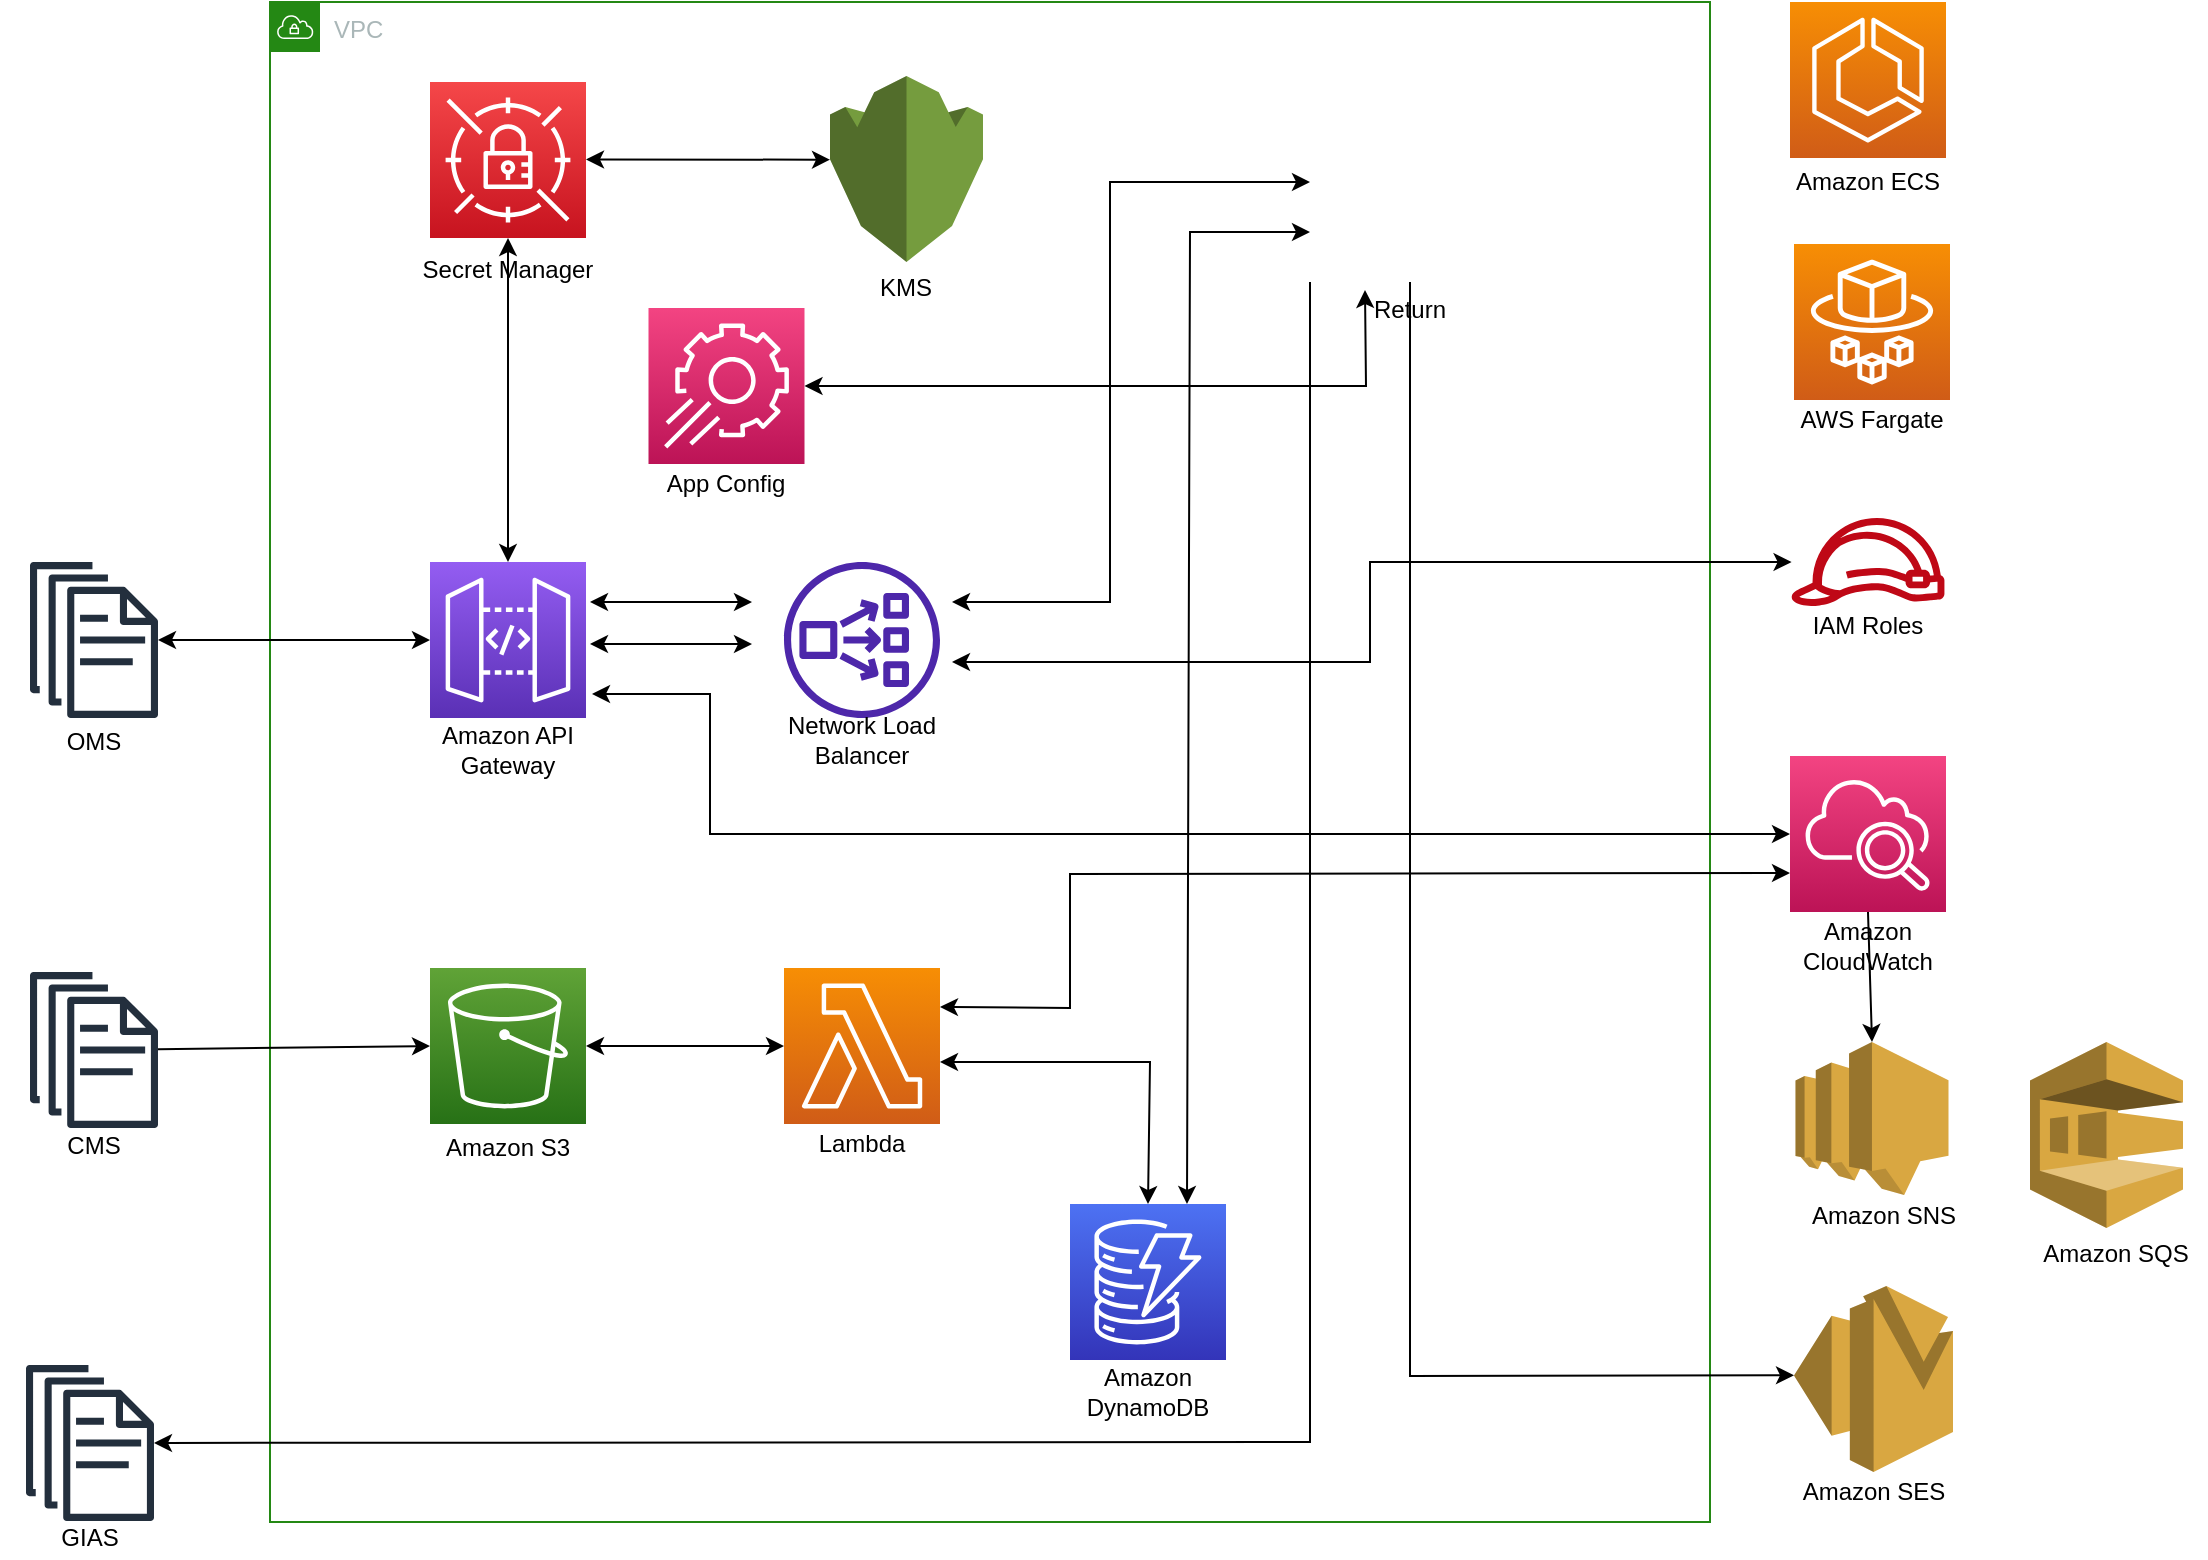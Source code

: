 <mxfile version="20.8.20" type="github">
  <diagram id="GOge8KaE7draZ93yZW2G" name="第 1 页">
    <mxGraphModel dx="2284" dy="802" grid="1" gridSize="10" guides="1" tooltips="1" connect="1" arrows="1" fold="1" page="1" pageScale="1" pageWidth="850" pageHeight="1100" math="0" shadow="0">
      <root>
        <mxCell id="0" />
        <mxCell id="1" parent="0" />
        <mxCell id="2iRC5-7iKpfMeXqLxetu-1" value="VPC" style="points=[[0,0],[0.25,0],[0.5,0],[0.75,0],[1,0],[1,0.25],[1,0.5],[1,0.75],[1,1],[0.75,1],[0.5,1],[0.25,1],[0,1],[0,0.75],[0,0.5],[0,0.25]];outlineConnect=0;gradientColor=none;html=1;whiteSpace=wrap;fontSize=12;fontStyle=0;container=1;pointerEvents=0;collapsible=0;recursiveResize=0;shape=mxgraph.aws4.group;grIcon=mxgraph.aws4.group_vpc;strokeColor=#248814;fillColor=none;verticalAlign=top;align=left;spacingLeft=30;fontColor=#AAB7B8;dashed=0;" parent="1" vertex="1">
          <mxGeometry x="120" y="160" width="720" height="760" as="geometry" />
        </mxCell>
        <mxCell id="2iRC5-7iKpfMeXqLxetu-4" value="" style="sketch=0;points=[[0,0,0],[0.25,0,0],[0.5,0,0],[0.75,0,0],[1,0,0],[0,1,0],[0.25,1,0],[0.5,1,0],[0.75,1,0],[1,1,0],[0,0.25,0],[0,0.5,0],[0,0.75,0],[1,0.25,0],[1,0.5,0],[1,0.75,0]];outlineConnect=0;fontColor=#232F3E;gradientColor=#F54749;gradientDirection=north;fillColor=#C7131F;strokeColor=#ffffff;dashed=0;verticalLabelPosition=bottom;verticalAlign=top;align=center;html=1;fontSize=12;fontStyle=0;aspect=fixed;shape=mxgraph.aws4.resourceIcon;resIcon=mxgraph.aws4.secrets_manager;" parent="2iRC5-7iKpfMeXqLxetu-1" vertex="1">
          <mxGeometry x="80" y="40" width="78" height="78" as="geometry" />
        </mxCell>
        <mxCell id="2iRC5-7iKpfMeXqLxetu-5" value="Secret Manager" style="whiteSpace=wrap;html=1;fillColor=none;strokeColor=none;" parent="2iRC5-7iKpfMeXqLxetu-1" vertex="1">
          <mxGeometry x="74" y="124" width="90" height="20" as="geometry" />
        </mxCell>
        <mxCell id="2iRC5-7iKpfMeXqLxetu-6" value="" style="sketch=0;points=[[0,0,0],[0.25,0,0],[0.5,0,0],[0.75,0,0],[1,0,0],[0,1,0],[0.25,1,0],[0.5,1,0],[0.75,1,0],[1,1,0],[0,0.25,0],[0,0.5,0],[0,0.75,0],[1,0.25,0],[1,0.5,0],[1,0.75,0]];outlineConnect=0;fontColor=#232F3E;gradientColor=#60A337;gradientDirection=north;fillColor=#277116;strokeColor=#ffffff;dashed=0;verticalLabelPosition=bottom;verticalAlign=top;align=center;html=1;fontSize=12;fontStyle=0;aspect=fixed;shape=mxgraph.aws4.resourceIcon;resIcon=mxgraph.aws4.s3;" parent="2iRC5-7iKpfMeXqLxetu-1" vertex="1">
          <mxGeometry x="80" y="483" width="78" height="78" as="geometry" />
        </mxCell>
        <mxCell id="2iRC5-7iKpfMeXqLxetu-7" value="Amazon S3" style="whiteSpace=wrap;html=1;fillColor=none;strokeColor=none;" parent="2iRC5-7iKpfMeXqLxetu-1" vertex="1">
          <mxGeometry x="74" y="563" width="90" height="20" as="geometry" />
        </mxCell>
        <mxCell id="2iRC5-7iKpfMeXqLxetu-8" value="" style="sketch=0;points=[[0,0,0],[0.25,0,0],[0.5,0,0],[0.75,0,0],[1,0,0],[0,1,0],[0.25,1,0],[0.5,1,0],[0.75,1,0],[1,1,0],[0,0.25,0],[0,0.5,0],[0,0.75,0],[1,0.25,0],[1,0.5,0],[1,0.75,0]];outlineConnect=0;fontColor=#232F3E;gradientColor=#945DF2;gradientDirection=north;fillColor=#5A30B5;strokeColor=#ffffff;dashed=0;verticalLabelPosition=bottom;verticalAlign=top;align=center;html=1;fontSize=12;fontStyle=0;aspect=fixed;shape=mxgraph.aws4.resourceIcon;resIcon=mxgraph.aws4.api_gateway;" parent="2iRC5-7iKpfMeXqLxetu-1" vertex="1">
          <mxGeometry x="80" y="280" width="78" height="78" as="geometry" />
        </mxCell>
        <mxCell id="2iRC5-7iKpfMeXqLxetu-9" value="Amazon API&lt;br&gt;Gateway" style="whiteSpace=wrap;html=1;fillColor=none;strokeColor=none;" parent="2iRC5-7iKpfMeXqLxetu-1" vertex="1">
          <mxGeometry x="74" y="358" width="90" height="32" as="geometry" />
        </mxCell>
        <mxCell id="2iRC5-7iKpfMeXqLxetu-10" value="" style="sketch=0;outlineConnect=0;fontColor=#232F3E;gradientColor=none;fillColor=#4D27AA;strokeColor=none;dashed=0;verticalLabelPosition=bottom;verticalAlign=top;align=center;html=1;fontSize=12;fontStyle=0;aspect=fixed;pointerEvents=1;shape=mxgraph.aws4.network_load_balancer;" parent="2iRC5-7iKpfMeXqLxetu-1" vertex="1">
          <mxGeometry x="257" y="280" width="78" height="78" as="geometry" />
        </mxCell>
        <mxCell id="2iRC5-7iKpfMeXqLxetu-16" value="KMS" style="whiteSpace=wrap;html=1;fillColor=none;strokeColor=none;" parent="2iRC5-7iKpfMeXqLxetu-1" vertex="1">
          <mxGeometry x="273.25" y="133" width="90" height="20" as="geometry" />
        </mxCell>
        <mxCell id="2iRC5-7iKpfMeXqLxetu-24" value="" style="sketch=0;points=[[0,0,0],[0.25,0,0],[0.5,0,0],[0.75,0,0],[1,0,0],[0,1,0],[0.25,1,0],[0.5,1,0],[0.75,1,0],[1,1,0],[0,0.25,0],[0,0.5,0],[0,0.75,0],[1,0.25,0],[1,0.5,0],[1,0.75,0]];outlineConnect=0;fontColor=#232F3E;gradientColor=#4D72F3;gradientDirection=north;fillColor=#3334B9;strokeColor=#ffffff;dashed=0;verticalLabelPosition=bottom;verticalAlign=top;align=center;html=1;fontSize=12;fontStyle=0;aspect=fixed;shape=mxgraph.aws4.resourceIcon;resIcon=mxgraph.aws4.dynamodb;" parent="2iRC5-7iKpfMeXqLxetu-1" vertex="1">
          <mxGeometry x="400" y="601" width="78" height="78" as="geometry" />
        </mxCell>
        <mxCell id="2iRC5-7iKpfMeXqLxetu-25" value="" style="shape=image;html=1;verticalAlign=top;verticalLabelPosition=bottom;labelBackgroundColor=#ffffff;imageAspect=0;aspect=fixed;image=https://cdn0.iconfinder.com/data/icons/social-media-2104/24/social_media_social_media_logo_docker-128.png;fillColor=none;" parent="2iRC5-7iKpfMeXqLxetu-1" vertex="1">
          <mxGeometry x="520" y="40" width="100" height="100" as="geometry" />
        </mxCell>
        <mxCell id="2iRC5-7iKpfMeXqLxetu-26" value="" style="sketch=0;points=[[0,0,0],[0.25,0,0],[0.5,0,0],[0.75,0,0],[1,0,0],[0,1,0],[0.25,1,0],[0.5,1,0],[0.75,1,0],[1,1,0],[0,0.25,0],[0,0.5,0],[0,0.75,0],[1,0.25,0],[1,0.5,0],[1,0.75,0]];outlineConnect=0;fontColor=#232F3E;gradientColor=#F78E04;gradientDirection=north;fillColor=#D05C17;strokeColor=#ffffff;dashed=0;verticalLabelPosition=bottom;verticalAlign=top;align=center;html=1;fontSize=12;fontStyle=0;aspect=fixed;shape=mxgraph.aws4.resourceIcon;resIcon=mxgraph.aws4.lambda;" parent="2iRC5-7iKpfMeXqLxetu-1" vertex="1">
          <mxGeometry x="257" y="483" width="78" height="78" as="geometry" />
        </mxCell>
        <mxCell id="2iRC5-7iKpfMeXqLxetu-27" value="Lambda" style="whiteSpace=wrap;html=1;fillColor=none;strokeColor=none;" parent="2iRC5-7iKpfMeXqLxetu-1" vertex="1">
          <mxGeometry x="251" y="561" width="90" height="20" as="geometry" />
        </mxCell>
        <mxCell id="2iRC5-7iKpfMeXqLxetu-28" value="Return" style="whiteSpace=wrap;html=1;fillColor=none;strokeColor=none;" parent="2iRC5-7iKpfMeXqLxetu-1" vertex="1">
          <mxGeometry x="525" y="144" width="90" height="20" as="geometry" />
        </mxCell>
        <mxCell id="2iRC5-7iKpfMeXqLxetu-31" value="Network Load Balancer" style="whiteSpace=wrap;html=1;fillColor=none;strokeColor=none;" parent="2iRC5-7iKpfMeXqLxetu-1" vertex="1">
          <mxGeometry x="251" y="358" width="90" height="22" as="geometry" />
        </mxCell>
        <mxCell id="2iRC5-7iKpfMeXqLxetu-32" value="Amazon DynamoDB" style="whiteSpace=wrap;html=1;fillColor=none;strokeColor=none;" parent="2iRC5-7iKpfMeXqLxetu-1" vertex="1">
          <mxGeometry x="394" y="679" width="90" height="32" as="geometry" />
        </mxCell>
        <mxCell id="2iRC5-7iKpfMeXqLxetu-51" value="" style="endArrow=classic;startArrow=classic;html=1;rounded=0;entryX=0.5;entryY=0;entryDx=0;entryDy=0;entryPerimeter=0;exitX=0.5;exitY=1;exitDx=0;exitDy=0;exitPerimeter=0;" parent="2iRC5-7iKpfMeXqLxetu-1" source="2iRC5-7iKpfMeXqLxetu-4" target="2iRC5-7iKpfMeXqLxetu-8" edge="1">
          <mxGeometry width="50" height="50" relative="1" as="geometry">
            <mxPoint x="150" y="190" as="sourcePoint" />
            <mxPoint x="286" y="190" as="targetPoint" />
          </mxGeometry>
        </mxCell>
        <mxCell id="2iRC5-7iKpfMeXqLxetu-52" value="" style="endArrow=classic;startArrow=classic;html=1;rounded=0;" parent="2iRC5-7iKpfMeXqLxetu-1" edge="1">
          <mxGeometry width="50" height="50" relative="1" as="geometry">
            <mxPoint x="160" y="300" as="sourcePoint" />
            <mxPoint x="241" y="300" as="targetPoint" />
          </mxGeometry>
        </mxCell>
        <mxCell id="2iRC5-7iKpfMeXqLxetu-54" value="" style="endArrow=classic;startArrow=classic;html=1;rounded=0;entryX=0;entryY=0.45;entryDx=0;entryDy=0;entryPerimeter=0;" parent="2iRC5-7iKpfMeXqLxetu-1" target="2iRC5-7iKpfMeXqLxetu-55" edge="1">
          <mxGeometry width="50" height="50" relative="1" as="geometry">
            <mxPoint x="158" y="78.71" as="sourcePoint" />
            <mxPoint x="257" y="79" as="targetPoint" />
          </mxGeometry>
        </mxCell>
        <mxCell id="2iRC5-7iKpfMeXqLxetu-55" value="" style="outlineConnect=0;dashed=0;verticalLabelPosition=bottom;verticalAlign=top;align=center;html=1;shape=mxgraph.aws3.kms;fillColor=#759C3E;gradientColor=none;" parent="2iRC5-7iKpfMeXqLxetu-1" vertex="1">
          <mxGeometry x="280" y="37" width="76.5" height="93" as="geometry" />
        </mxCell>
        <mxCell id="2iRC5-7iKpfMeXqLxetu-56" value="" style="endArrow=classic;startArrow=classic;html=1;rounded=0;entryX=0;entryY=0.5;entryDx=0;entryDy=0;" parent="2iRC5-7iKpfMeXqLxetu-1" target="2iRC5-7iKpfMeXqLxetu-25" edge="1">
          <mxGeometry width="50" height="50" relative="1" as="geometry">
            <mxPoint x="341" y="300" as="sourcePoint" />
            <mxPoint x="463" y="300.14" as="targetPoint" />
            <Array as="points">
              <mxPoint x="420" y="300" />
              <mxPoint x="420" y="90" />
            </Array>
          </mxGeometry>
        </mxCell>
        <mxCell id="2iRC5-7iKpfMeXqLxetu-58" value="" style="endArrow=classic;startArrow=classic;html=1;rounded=0;" parent="2iRC5-7iKpfMeXqLxetu-1" target="2iRC5-7iKpfMeXqLxetu-11" edge="1">
          <mxGeometry width="50" height="50" relative="1" as="geometry">
            <mxPoint x="341" y="330" as="sourcePoint" />
            <mxPoint x="463" y="330.14" as="targetPoint" />
            <Array as="points">
              <mxPoint x="550" y="330" />
              <mxPoint x="550" y="280" />
            </Array>
          </mxGeometry>
        </mxCell>
        <mxCell id="2iRC5-7iKpfMeXqLxetu-60" value="" style="endArrow=classic;startArrow=classic;html=1;rounded=0;exitX=1;exitY=0.5;exitDx=0;exitDy=0;exitPerimeter=0;" parent="2iRC5-7iKpfMeXqLxetu-1" source="2iRC5-7iKpfMeXqLxetu-6" target="2iRC5-7iKpfMeXqLxetu-26" edge="1">
          <mxGeometry width="50" height="50" relative="1" as="geometry">
            <mxPoint x="170" y="331" as="sourcePoint" />
            <mxPoint x="251" y="331" as="targetPoint" />
          </mxGeometry>
        </mxCell>
        <mxCell id="2iRC5-7iKpfMeXqLxetu-64" value="" style="endArrow=classic;startArrow=classic;html=1;rounded=0;entryX=0.5;entryY=0;entryDx=0;entryDy=0;entryPerimeter=0;" parent="2iRC5-7iKpfMeXqLxetu-1" target="2iRC5-7iKpfMeXqLxetu-24" edge="1">
          <mxGeometry width="50" height="50" relative="1" as="geometry">
            <mxPoint x="335" y="530" as="sourcePoint" />
            <mxPoint x="416.0" y="530" as="targetPoint" />
            <Array as="points">
              <mxPoint x="440" y="530" />
            </Array>
          </mxGeometry>
        </mxCell>
        <mxCell id="2iRC5-7iKpfMeXqLxetu-65" value="" style="endArrow=classic;startArrow=classic;html=1;rounded=0;entryX=0;entryY=0.75;entryDx=0;entryDy=0;exitX=0.75;exitY=0;exitDx=0;exitDy=0;exitPerimeter=0;" parent="2iRC5-7iKpfMeXqLxetu-1" source="2iRC5-7iKpfMeXqLxetu-24" target="2iRC5-7iKpfMeXqLxetu-25" edge="1">
          <mxGeometry width="50" height="50" relative="1" as="geometry">
            <mxPoint x="168" y="88.71" as="sourcePoint" />
            <mxPoint x="290" y="88.85" as="targetPoint" />
            <Array as="points">
              <mxPoint x="460" y="115" />
            </Array>
          </mxGeometry>
        </mxCell>
        <mxCell id="2iRC5-7iKpfMeXqLxetu-69" value="" style="sketch=0;points=[[0,0,0],[0.25,0,0],[0.5,0,0],[0.75,0,0],[1,0,0],[0,1,0],[0.25,1,0],[0.5,1,0],[0.75,1,0],[1,1,0],[0,0.25,0],[0,0.5,0],[0,0.75,0],[1,0.25,0],[1,0.5,0],[1,0.75,0]];points=[[0,0,0],[0.25,0,0],[0.5,0,0],[0.75,0,0],[1,0,0],[0,1,0],[0.25,1,0],[0.5,1,0],[0.75,1,0],[1,1,0],[0,0.25,0],[0,0.5,0],[0,0.75,0],[1,0.25,0],[1,0.5,0],[1,0.75,0]];outlineConnect=0;fontColor=#232F3E;gradientColor=#F34482;gradientDirection=north;fillColor=#BC1356;strokeColor=#ffffff;dashed=0;verticalLabelPosition=bottom;verticalAlign=top;align=center;html=1;fontSize=12;fontStyle=0;aspect=fixed;shape=mxgraph.aws4.resourceIcon;resIcon=mxgraph.aws4.app_config;" parent="2iRC5-7iKpfMeXqLxetu-1" vertex="1">
          <mxGeometry x="189.25" y="153" width="78" height="78" as="geometry" />
        </mxCell>
        <mxCell id="2iRC5-7iKpfMeXqLxetu-70" value="App Config" style="whiteSpace=wrap;html=1;fillColor=none;strokeColor=none;" parent="2iRC5-7iKpfMeXqLxetu-1" vertex="1">
          <mxGeometry x="183.25" y="231" width="90" height="20" as="geometry" />
        </mxCell>
        <mxCell id="2iRC5-7iKpfMeXqLxetu-72" value="" style="endArrow=classic;startArrow=classic;html=1;rounded=0;exitX=1;exitY=0.5;exitDx=0;exitDy=0;exitPerimeter=0;entryX=0.25;entryY=0;entryDx=0;entryDy=0;" parent="2iRC5-7iKpfMeXqLxetu-1" source="2iRC5-7iKpfMeXqLxetu-69" target="2iRC5-7iKpfMeXqLxetu-28" edge="1">
          <mxGeometry width="50" height="50" relative="1" as="geometry">
            <mxPoint x="500" y="340" as="sourcePoint" />
            <mxPoint x="550" y="290" as="targetPoint" />
            <Array as="points">
              <mxPoint x="548" y="192" />
            </Array>
          </mxGeometry>
        </mxCell>
        <mxCell id="2iRC5-7iKpfMeXqLxetu-11" value="" style="sketch=0;outlineConnect=0;fontColor=#232F3E;gradientColor=none;fillColor=#BF0816;strokeColor=none;dashed=0;verticalLabelPosition=bottom;verticalAlign=top;align=center;html=1;fontSize=12;fontStyle=0;aspect=fixed;pointerEvents=1;shape=mxgraph.aws4.role;" parent="1" vertex="1">
          <mxGeometry x="880" y="418" width="78" height="44" as="geometry" />
        </mxCell>
        <mxCell id="2iRC5-7iKpfMeXqLxetu-13" value="" style="sketch=0;points=[[0,0,0],[0.25,0,0],[0.5,0,0],[0.75,0,0],[1,0,0],[0,1,0],[0.25,1,0],[0.5,1,0],[0.75,1,0],[1,1,0],[0,0.25,0],[0,0.5,0],[0,0.75,0],[1,0.25,0],[1,0.5,0],[1,0.75,0]];points=[[0,0,0],[0.25,0,0],[0.5,0,0],[0.75,0,0],[1,0,0],[0,1,0],[0.25,1,0],[0.5,1,0],[0.75,1,0],[1,1,0],[0,0.25,0],[0,0.5,0],[0,0.75,0],[1,0.25,0],[1,0.5,0],[1,0.75,0]];outlineConnect=0;fontColor=#232F3E;gradientColor=#F34482;gradientDirection=north;fillColor=#BC1356;strokeColor=#ffffff;dashed=0;verticalLabelPosition=bottom;verticalAlign=top;align=center;html=1;fontSize=12;fontStyle=0;aspect=fixed;shape=mxgraph.aws4.resourceIcon;resIcon=mxgraph.aws4.cloudwatch_2;" parent="1" vertex="1">
          <mxGeometry x="880" y="537" width="78" height="78" as="geometry" />
        </mxCell>
        <mxCell id="2iRC5-7iKpfMeXqLxetu-18" value="" style="sketch=0;points=[[0,0,0],[0.25,0,0],[0.5,0,0],[0.75,0,0],[1,0,0],[0,1,0],[0.25,1,0],[0.5,1,0],[0.75,1,0],[1,1,0],[0,0.25,0],[0,0.5,0],[0,0.75,0],[1,0.25,0],[1,0.5,0],[1,0.75,0]];outlineConnect=0;fontColor=#232F3E;gradientColor=#F78E04;gradientDirection=north;fillColor=#D05C17;strokeColor=#ffffff;dashed=0;verticalLabelPosition=bottom;verticalAlign=top;align=center;html=1;fontSize=12;fontStyle=0;aspect=fixed;shape=mxgraph.aws4.resourceIcon;resIcon=mxgraph.aws4.ecs;" parent="1" vertex="1">
          <mxGeometry x="880" y="160" width="78" height="78" as="geometry" />
        </mxCell>
        <mxCell id="2iRC5-7iKpfMeXqLxetu-19" value="Amazon ECS" style="whiteSpace=wrap;html=1;fillColor=none;strokeColor=none;" parent="1" vertex="1">
          <mxGeometry x="874" y="240" width="90" height="20" as="geometry" />
        </mxCell>
        <mxCell id="2iRC5-7iKpfMeXqLxetu-20" value="" style="sketch=0;points=[[0,0,0],[0.25,0,0],[0.5,0,0],[0.75,0,0],[1,0,0],[0,1,0],[0.25,1,0],[0.5,1,0],[0.75,1,0],[1,1,0],[0,0.25,0],[0,0.5,0],[0,0.75,0],[1,0.25,0],[1,0.5,0],[1,0.75,0]];outlineConnect=0;fontColor=#232F3E;gradientColor=#F78E04;gradientDirection=north;fillColor=#D05C17;strokeColor=#ffffff;dashed=0;verticalLabelPosition=bottom;verticalAlign=top;align=center;html=1;fontSize=12;fontStyle=0;aspect=fixed;shape=mxgraph.aws4.resourceIcon;resIcon=mxgraph.aws4.fargate;" parent="1" vertex="1">
          <mxGeometry x="882" y="281" width="78" height="78" as="geometry" />
        </mxCell>
        <mxCell id="2iRC5-7iKpfMeXqLxetu-21" value="AWS Fargate" style="whiteSpace=wrap;html=1;fillColor=none;strokeColor=none;" parent="1" vertex="1">
          <mxGeometry x="876" y="359" width="90" height="20" as="geometry" />
        </mxCell>
        <mxCell id="2iRC5-7iKpfMeXqLxetu-22" value="IAM Roles" style="whiteSpace=wrap;html=1;fillColor=none;strokeColor=none;" parent="1" vertex="1">
          <mxGeometry x="874" y="462" width="90" height="20" as="geometry" />
        </mxCell>
        <mxCell id="2iRC5-7iKpfMeXqLxetu-23" value="Amazon CloudWatch" style="whiteSpace=wrap;html=1;fillColor=none;strokeColor=none;" parent="1" vertex="1">
          <mxGeometry x="874" y="617" width="90" height="30" as="geometry" />
        </mxCell>
        <mxCell id="2iRC5-7iKpfMeXqLxetu-29" value="" style="outlineConnect=0;dashed=0;verticalLabelPosition=bottom;verticalAlign=top;align=center;html=1;shape=mxgraph.aws3.ses;fillColor=#D9A741;gradientColor=none;" parent="1" vertex="1">
          <mxGeometry x="882" y="802" width="79.5" height="93" as="geometry" />
        </mxCell>
        <mxCell id="2iRC5-7iKpfMeXqLxetu-30" value="Amazon SES" style="whiteSpace=wrap;html=1;fillColor=none;strokeColor=none;" parent="1" vertex="1">
          <mxGeometry x="876.75" y="895" width="90" height="20" as="geometry" />
        </mxCell>
        <mxCell id="2iRC5-7iKpfMeXqLxetu-33" value="" style="outlineConnect=0;dashed=0;verticalLabelPosition=bottom;verticalAlign=top;align=center;html=1;shape=mxgraph.aws3.sns;fillColor=#D9A741;gradientColor=none;" parent="1" vertex="1">
          <mxGeometry x="882.75" y="680" width="76.5" height="76.5" as="geometry" />
        </mxCell>
        <mxCell id="2iRC5-7iKpfMeXqLxetu-36" value="Amazon SNS" style="whiteSpace=wrap;html=1;fillColor=none;strokeColor=none;" parent="1" vertex="1">
          <mxGeometry x="882" y="756.5" width="90" height="20" as="geometry" />
        </mxCell>
        <mxCell id="2iRC5-7iKpfMeXqLxetu-37" value="" style="outlineConnect=0;dashed=0;verticalLabelPosition=bottom;verticalAlign=top;align=center;html=1;shape=mxgraph.aws3.sqs;fillColor=#D9A741;gradientColor=none;" parent="1" vertex="1">
          <mxGeometry x="1000" y="680" width="76.5" height="93" as="geometry" />
        </mxCell>
        <mxCell id="2iRC5-7iKpfMeXqLxetu-38" value="Amazon SQS" style="whiteSpace=wrap;html=1;fillColor=none;strokeColor=none;" parent="1" vertex="1">
          <mxGeometry x="997.75" y="776" width="90" height="20" as="geometry" />
        </mxCell>
        <mxCell id="2iRC5-7iKpfMeXqLxetu-43" value="" style="sketch=0;outlineConnect=0;fontColor=#232F3E;gradientColor=none;fillColor=#232F3D;strokeColor=none;dashed=0;verticalLabelPosition=bottom;verticalAlign=top;align=center;html=1;fontSize=12;fontStyle=0;aspect=fixed;pointerEvents=1;shape=mxgraph.aws4.documents;" parent="1" vertex="1">
          <mxGeometry y="440" width="64" height="78" as="geometry" />
        </mxCell>
        <mxCell id="2iRC5-7iKpfMeXqLxetu-44" value="" style="sketch=0;outlineConnect=0;fontColor=#232F3E;gradientColor=none;fillColor=#232F3D;strokeColor=none;dashed=0;verticalLabelPosition=bottom;verticalAlign=top;align=center;html=1;fontSize=12;fontStyle=0;aspect=fixed;pointerEvents=1;shape=mxgraph.aws4.documents;" parent="1" vertex="1">
          <mxGeometry y="645" width="64" height="78" as="geometry" />
        </mxCell>
        <mxCell id="2iRC5-7iKpfMeXqLxetu-47" value="OMS" style="whiteSpace=wrap;html=1;fillColor=none;strokeColor=none;" parent="1" vertex="1">
          <mxGeometry x="-13" y="520" width="90" height="20" as="geometry" />
        </mxCell>
        <mxCell id="2iRC5-7iKpfMeXqLxetu-48" value="CMS" style="whiteSpace=wrap;html=1;fillColor=none;strokeColor=none;" parent="1" vertex="1">
          <mxGeometry x="-13" y="721.5" width="90" height="20" as="geometry" />
        </mxCell>
        <mxCell id="2iRC5-7iKpfMeXqLxetu-50" value="" style="endArrow=classic;startArrow=classic;html=1;rounded=0;entryX=0;entryY=0.5;entryDx=0;entryDy=0;entryPerimeter=0;" parent="1" source="2iRC5-7iKpfMeXqLxetu-43" target="2iRC5-7iKpfMeXqLxetu-8" edge="1">
          <mxGeometry width="50" height="50" relative="1" as="geometry">
            <mxPoint x="500" y="520" as="sourcePoint" />
            <mxPoint x="550" y="470" as="targetPoint" />
          </mxGeometry>
        </mxCell>
        <mxCell id="2iRC5-7iKpfMeXqLxetu-53" value="" style="endArrow=classic;startArrow=classic;html=1;rounded=0;" parent="1" edge="1">
          <mxGeometry width="50" height="50" relative="1" as="geometry">
            <mxPoint x="280" y="481" as="sourcePoint" />
            <mxPoint x="361" y="481" as="targetPoint" />
          </mxGeometry>
        </mxCell>
        <mxCell id="2iRC5-7iKpfMeXqLxetu-59" value="" style="endArrow=classic;html=1;rounded=0;entryX=0;entryY=0.5;entryDx=0;entryDy=0;entryPerimeter=0;" parent="1" source="2iRC5-7iKpfMeXqLxetu-44" target="2iRC5-7iKpfMeXqLxetu-6" edge="1">
          <mxGeometry width="50" height="50" relative="1" as="geometry">
            <mxPoint x="390" y="620" as="sourcePoint" />
            <mxPoint x="440" y="570" as="targetPoint" />
          </mxGeometry>
        </mxCell>
        <mxCell id="2iRC5-7iKpfMeXqLxetu-61" value="" style="endArrow=classic;startArrow=classic;html=1;rounded=0;entryX=0;entryY=0.5;entryDx=0;entryDy=0;entryPerimeter=0;" parent="1" target="2iRC5-7iKpfMeXqLxetu-13" edge="1">
          <mxGeometry width="50" height="50" relative="1" as="geometry">
            <mxPoint x="281" y="506" as="sourcePoint" />
            <mxPoint x="362" y="506" as="targetPoint" />
            <Array as="points">
              <mxPoint x="340" y="506" />
              <mxPoint x="340" y="576" />
              <mxPoint x="580" y="576" />
            </Array>
          </mxGeometry>
        </mxCell>
        <mxCell id="2iRC5-7iKpfMeXqLxetu-62" value="" style="endArrow=classic;html=1;rounded=0;exitX=0.5;exitY=1;exitDx=0;exitDy=0;entryX=0;entryY=0.48;entryDx=0;entryDy=0;entryPerimeter=0;" parent="1" source="2iRC5-7iKpfMeXqLxetu-25" target="2iRC5-7iKpfMeXqLxetu-29" edge="1">
          <mxGeometry width="50" height="50" relative="1" as="geometry">
            <mxPoint x="690" y="620" as="sourcePoint" />
            <mxPoint x="740" y="570" as="targetPoint" />
            <Array as="points">
              <mxPoint x="690" y="847" />
            </Array>
          </mxGeometry>
        </mxCell>
        <mxCell id="2iRC5-7iKpfMeXqLxetu-63" value="" style="endArrow=classic;startArrow=classic;html=1;rounded=0;entryX=0;entryY=0.75;entryDx=0;entryDy=0;entryPerimeter=0;exitX=1;exitY=0.25;exitDx=0;exitDy=0;exitPerimeter=0;" parent="1" source="2iRC5-7iKpfMeXqLxetu-26" target="2iRC5-7iKpfMeXqLxetu-13" edge="1">
          <mxGeometry width="50" height="50" relative="1" as="geometry">
            <mxPoint x="455" y="690" as="sourcePoint" />
            <mxPoint x="536.0" y="690" as="targetPoint" />
            <Array as="points">
              <mxPoint x="520" y="663" />
              <mxPoint x="520" y="596" />
            </Array>
          </mxGeometry>
        </mxCell>
        <mxCell id="2iRC5-7iKpfMeXqLxetu-68" value="" style="endArrow=classic;html=1;rounded=0;exitX=0.5;exitY=1;exitDx=0;exitDy=0;exitPerimeter=0;entryX=0.5;entryY=0;entryDx=0;entryDy=0;entryPerimeter=0;" parent="1" source="2iRC5-7iKpfMeXqLxetu-13" target="2iRC5-7iKpfMeXqLxetu-33" edge="1">
          <mxGeometry width="50" height="50" relative="1" as="geometry">
            <mxPoint x="620" y="610" as="sourcePoint" />
            <mxPoint x="670" y="560" as="targetPoint" />
          </mxGeometry>
        </mxCell>
        <mxCell id="lDVuj-ulLX43JEyNoMwQ-6" value="" style="sketch=0;outlineConnect=0;fontColor=#232F3E;gradientColor=none;fillColor=#232F3D;strokeColor=none;dashed=0;verticalLabelPosition=bottom;verticalAlign=top;align=center;html=1;fontSize=12;fontStyle=0;aspect=fixed;pointerEvents=1;shape=mxgraph.aws4.documents;" parent="1" vertex="1">
          <mxGeometry x="-2" y="841.5" width="64" height="78" as="geometry" />
        </mxCell>
        <mxCell id="lDVuj-ulLX43JEyNoMwQ-7" value="GIAS" style="whiteSpace=wrap;html=1;fillColor=none;strokeColor=none;" parent="1" vertex="1">
          <mxGeometry x="-15" y="918" width="90" height="20" as="geometry" />
        </mxCell>
        <mxCell id="lDVuj-ulLX43JEyNoMwQ-10" value="" style="endArrow=classic;html=1;rounded=0;exitX=0;exitY=1;exitDx=0;exitDy=0;" parent="1" source="2iRC5-7iKpfMeXqLxetu-25" target="lDVuj-ulLX43JEyNoMwQ-6" edge="1">
          <mxGeometry width="50" height="50" relative="1" as="geometry">
            <mxPoint x="490" y="640" as="sourcePoint" />
            <mxPoint x="60" y="860" as="targetPoint" />
            <Array as="points">
              <mxPoint x="640" y="880" />
            </Array>
          </mxGeometry>
        </mxCell>
      </root>
    </mxGraphModel>
  </diagram>
</mxfile>
